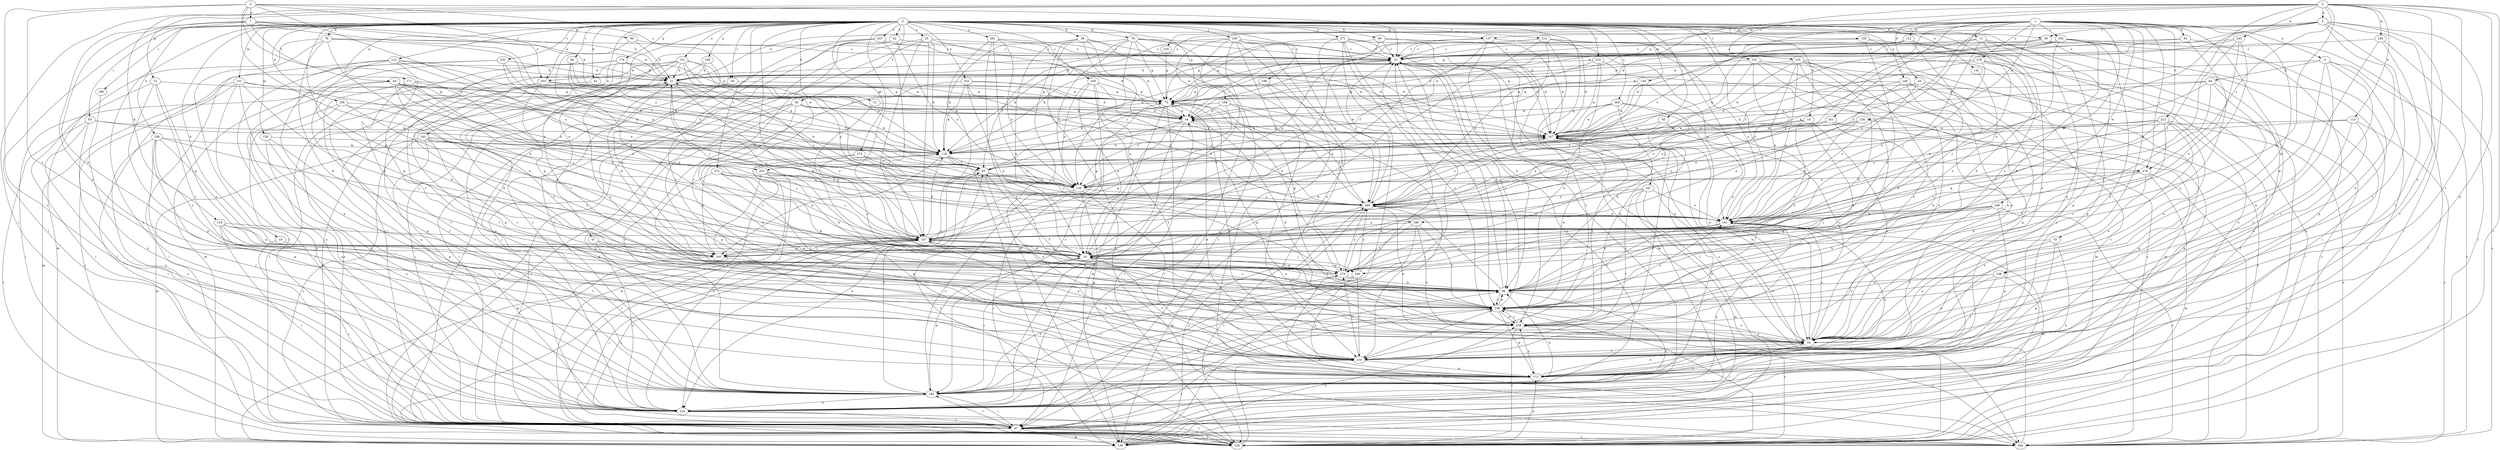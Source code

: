 strict digraph  {
0;
1;
2;
3;
4;
5;
7;
10;
11;
12;
16;
19;
21;
25;
29;
33;
42;
43;
44;
47;
54;
58;
60;
62;
63;
64;
65;
70;
72;
75;
76;
78;
80;
83;
84;
85;
86;
93;
94;
95;
97;
106;
107;
108;
112;
113;
116;
118;
123;
125;
128;
129;
130;
131;
134;
137;
138;
139;
140;
141;
143;
150;
151;
161;
168;
169;
171;
172;
176;
181;
183;
186;
188;
192;
193;
198;
200;
201;
203;
204;
207;
210;
212;
213;
214;
224;
231;
232;
235;
236;
238;
240;
244;
245;
246;
247;
252;
255;
256;
258;
261;
262;
269;
271;
272;
274;
276;
278;
279;
0 -> 11  [label=b];
0 -> 12  [label=b];
0 -> 16  [label=b];
0 -> 19  [label=b];
0 -> 25  [label=c];
0 -> 29  [label=c];
0 -> 42  [label=d];
0 -> 47  [label=e];
0 -> 54  [label=e];
0 -> 58  [label=f];
0 -> 60  [label=f];
0 -> 62  [label=f];
0 -> 63  [label=f];
0 -> 76  [label=h];
0 -> 78  [label=h];
0 -> 80  [label=h];
0 -> 93  [label=i];
0 -> 94  [label=i];
0 -> 95  [label=i];
0 -> 97  [label=i];
0 -> 106  [label=j];
0 -> 107  [label=j];
0 -> 108  [label=k];
0 -> 123  [label=l];
0 -> 125  [label=l];
0 -> 129  [label=m];
0 -> 130  [label=m];
0 -> 131  [label=m];
0 -> 134  [label=m];
0 -> 137  [label=m];
0 -> 140  [label=n];
0 -> 141  [label=n];
0 -> 143  [label=n];
0 -> 151  [label=o];
0 -> 168  [label=p];
0 -> 169  [label=p];
0 -> 171  [label=p];
0 -> 172  [label=p];
0 -> 176  [label=q];
0 -> 181  [label=q];
0 -> 183  [label=q];
0 -> 186  [label=r];
0 -> 188  [label=r];
0 -> 198  [label=s];
0 -> 200  [label=s];
0 -> 207  [label=t];
0 -> 210  [label=t];
0 -> 212  [label=t];
0 -> 224  [label=u];
0 -> 231  [label=v];
0 -> 232  [label=v];
0 -> 252  [label=x];
0 -> 255  [label=x];
0 -> 261  [label=y];
0 -> 262  [label=y];
0 -> 271  [label=z];
0 -> 272  [label=z];
0 -> 274  [label=z];
1 -> 4  [label=a];
1 -> 21  [label=b];
1 -> 70  [label=g];
1 -> 83  [label=h];
1 -> 112  [label=k];
1 -> 137  [label=m];
1 -> 138  [label=m];
1 -> 150  [label=n];
1 -> 161  [label=o];
1 -> 188  [label=r];
1 -> 192  [label=r];
1 -> 201  [label=s];
1 -> 203  [label=s];
1 -> 213  [label=t];
1 -> 224  [label=u];
1 -> 235  [label=v];
1 -> 238  [label=w];
1 -> 240  [label=w];
1 -> 269  [label=y];
1 -> 276  [label=z];
1 -> 278  [label=z];
2 -> 5  [label=a];
2 -> 43  [label=d];
2 -> 54  [label=e];
2 -> 72  [label=g];
2 -> 75  [label=g];
2 -> 97  [label=i];
2 -> 107  [label=j];
2 -> 113  [label=k];
2 -> 116  [label=k];
2 -> 125  [label=l];
2 -> 128  [label=l];
2 -> 172  [label=p];
2 -> 214  [label=t];
2 -> 244  [label=w];
2 -> 245  [label=w];
2 -> 246  [label=w];
2 -> 278  [label=z];
3 -> 7  [label=a];
3 -> 29  [label=c];
3 -> 33  [label=c];
3 -> 44  [label=d];
3 -> 107  [label=j];
3 -> 161  [label=o];
3 -> 193  [label=r];
3 -> 203  [label=s];
3 -> 236  [label=v];
4 -> 54  [label=e];
4 -> 75  [label=g];
4 -> 84  [label=h];
4 -> 97  [label=i];
4 -> 138  [label=m];
4 -> 204  [label=s];
4 -> 214  [label=t];
5 -> 44  [label=d];
5 -> 54  [label=e];
5 -> 63  [label=f];
5 -> 75  [label=g];
5 -> 97  [label=i];
5 -> 128  [label=l];
5 -> 150  [label=n];
5 -> 193  [label=r];
5 -> 214  [label=t];
5 -> 255  [label=x];
7 -> 21  [label=b];
7 -> 64  [label=f];
7 -> 85  [label=h];
7 -> 86  [label=h];
7 -> 255  [label=x];
7 -> 256  [label=x];
7 -> 258  [label=x];
7 -> 278  [label=z];
10 -> 21  [label=b];
10 -> 86  [label=h];
10 -> 107  [label=j];
10 -> 193  [label=r];
10 -> 214  [label=t];
10 -> 246  [label=w];
10 -> 247  [label=w];
10 -> 279  [label=z];
11 -> 33  [label=c];
11 -> 54  [label=e];
11 -> 107  [label=j];
11 -> 128  [label=l];
11 -> 172  [label=p];
11 -> 269  [label=y];
12 -> 10  [label=a];
12 -> 44  [label=d];
16 -> 54  [label=e];
16 -> 65  [label=f];
16 -> 86  [label=h];
16 -> 247  [label=w];
16 -> 279  [label=z];
19 -> 10  [label=a];
19 -> 97  [label=i];
21 -> 75  [label=g];
21 -> 97  [label=i];
21 -> 107  [label=j];
21 -> 193  [label=r];
21 -> 247  [label=w];
21 -> 269  [label=y];
25 -> 33  [label=c];
25 -> 97  [label=i];
25 -> 107  [label=j];
25 -> 118  [label=k];
25 -> 128  [label=l];
25 -> 247  [label=w];
25 -> 279  [label=z];
29 -> 75  [label=g];
29 -> 97  [label=i];
29 -> 204  [label=s];
33 -> 21  [label=b];
33 -> 86  [label=h];
33 -> 128  [label=l];
33 -> 150  [label=n];
33 -> 204  [label=s];
42 -> 75  [label=g];
42 -> 86  [label=h];
43 -> 75  [label=g];
43 -> 86  [label=h];
43 -> 97  [label=i];
43 -> 118  [label=k];
43 -> 161  [label=o];
44 -> 33  [label=c];
44 -> 107  [label=j];
44 -> 183  [label=q];
44 -> 214  [label=t];
44 -> 224  [label=u];
44 -> 247  [label=w];
47 -> 183  [label=q];
47 -> 214  [label=t];
47 -> 224  [label=u];
54 -> 75  [label=g];
54 -> 161  [label=o];
54 -> 193  [label=r];
54 -> 214  [label=t];
54 -> 236  [label=v];
54 -> 247  [label=w];
58 -> 10  [label=a];
58 -> 33  [label=c];
58 -> 44  [label=d];
58 -> 139  [label=m];
58 -> 204  [label=s];
58 -> 247  [label=w];
58 -> 269  [label=y];
60 -> 44  [label=d];
60 -> 54  [label=e];
60 -> 118  [label=k];
60 -> 128  [label=l];
60 -> 172  [label=p];
60 -> 193  [label=r];
60 -> 236  [label=v];
62 -> 33  [label=c];
62 -> 150  [label=n];
62 -> 193  [label=r];
62 -> 236  [label=v];
63 -> 33  [label=c];
63 -> 97  [label=i];
63 -> 128  [label=l];
63 -> 247  [label=w];
64 -> 10  [label=a];
64 -> 44  [label=d];
64 -> 75  [label=g];
64 -> 97  [label=i];
64 -> 107  [label=j];
64 -> 118  [label=k];
64 -> 150  [label=n];
64 -> 161  [label=o];
64 -> 183  [label=q];
65 -> 33  [label=c];
65 -> 54  [label=e];
65 -> 150  [label=n];
65 -> 224  [label=u];
65 -> 269  [label=y];
70 -> 10  [label=a];
70 -> 54  [label=e];
70 -> 172  [label=p];
70 -> 224  [label=u];
72 -> 75  [label=g];
72 -> 97  [label=i];
72 -> 172  [label=p];
72 -> 183  [label=q];
72 -> 236  [label=v];
75 -> 44  [label=d];
75 -> 128  [label=l];
75 -> 139  [label=m];
75 -> 150  [label=n];
76 -> 10  [label=a];
76 -> 21  [label=b];
76 -> 33  [label=c];
76 -> 65  [label=f];
76 -> 86  [label=h];
76 -> 97  [label=i];
76 -> 139  [label=m];
78 -> 10  [label=a];
78 -> 33  [label=c];
78 -> 65  [label=f];
78 -> 75  [label=g];
78 -> 97  [label=i];
78 -> 118  [label=k];
78 -> 150  [label=n];
78 -> 247  [label=w];
78 -> 279  [label=z];
80 -> 33  [label=c];
80 -> 75  [label=g];
80 -> 107  [label=j];
80 -> 247  [label=w];
80 -> 258  [label=x];
83 -> 33  [label=c];
83 -> 44  [label=d];
83 -> 172  [label=p];
83 -> 258  [label=x];
84 -> 54  [label=e];
84 -> 75  [label=g];
84 -> 118  [label=k];
84 -> 214  [label=t];
84 -> 247  [label=w];
84 -> 279  [label=z];
85 -> 21  [label=b];
85 -> 33  [label=c];
85 -> 150  [label=n];
86 -> 10  [label=a];
86 -> 33  [label=c];
86 -> 224  [label=u];
86 -> 236  [label=v];
86 -> 269  [label=y];
93 -> 97  [label=i];
93 -> 118  [label=k];
93 -> 128  [label=l];
93 -> 224  [label=u];
93 -> 247  [label=w];
94 -> 10  [label=a];
94 -> 21  [label=b];
94 -> 118  [label=k];
94 -> 247  [label=w];
95 -> 247  [label=w];
95 -> 258  [label=x];
95 -> 269  [label=y];
97 -> 33  [label=c];
97 -> 107  [label=j];
97 -> 118  [label=k];
97 -> 128  [label=l];
97 -> 139  [label=m];
97 -> 193  [label=r];
97 -> 204  [label=s];
97 -> 214  [label=t];
97 -> 236  [label=v];
106 -> 10  [label=a];
106 -> 33  [label=c];
106 -> 44  [label=d];
106 -> 54  [label=e];
106 -> 97  [label=i];
106 -> 118  [label=k];
106 -> 204  [label=s];
106 -> 214  [label=t];
106 -> 269  [label=y];
107 -> 10  [label=a];
107 -> 54  [label=e];
107 -> 75  [label=g];
107 -> 118  [label=k];
107 -> 183  [label=q];
107 -> 204  [label=s];
108 -> 10  [label=a];
108 -> 44  [label=d];
108 -> 161  [label=o];
108 -> 193  [label=r];
108 -> 224  [label=u];
112 -> 10  [label=a];
112 -> 33  [label=c];
112 -> 44  [label=d];
112 -> 86  [label=h];
112 -> 118  [label=k];
112 -> 236  [label=v];
113 -> 54  [label=e];
113 -> 204  [label=s];
113 -> 236  [label=v];
113 -> 247  [label=w];
113 -> 269  [label=y];
116 -> 10  [label=a];
116 -> 86  [label=h];
116 -> 97  [label=i];
116 -> 107  [label=j];
116 -> 214  [label=t];
116 -> 279  [label=z];
118 -> 65  [label=f];
118 -> 128  [label=l];
118 -> 183  [label=q];
118 -> 269  [label=y];
123 -> 21  [label=b];
123 -> 107  [label=j];
123 -> 118  [label=k];
123 -> 128  [label=l];
123 -> 193  [label=r];
123 -> 224  [label=u];
123 -> 236  [label=v];
125 -> 21  [label=b];
125 -> 54  [label=e];
125 -> 86  [label=h];
125 -> 139  [label=m];
125 -> 161  [label=o];
125 -> 236  [label=v];
125 -> 247  [label=w];
125 -> 258  [label=x];
125 -> 279  [label=z];
128 -> 21  [label=b];
128 -> 107  [label=j];
128 -> 172  [label=p];
128 -> 214  [label=t];
128 -> 236  [label=v];
129 -> 33  [label=c];
129 -> 128  [label=l];
129 -> 193  [label=r];
129 -> 279  [label=z];
130 -> 118  [label=k];
130 -> 172  [label=p];
130 -> 193  [label=r];
130 -> 224  [label=u];
131 -> 10  [label=a];
131 -> 54  [label=e];
131 -> 75  [label=g];
131 -> 128  [label=l];
131 -> 139  [label=m];
131 -> 150  [label=n];
131 -> 224  [label=u];
134 -> 10  [label=a];
134 -> 75  [label=g];
134 -> 247  [label=w];
134 -> 258  [label=x];
137 -> 10  [label=a];
137 -> 33  [label=c];
137 -> 86  [label=h];
137 -> 118  [label=k];
137 -> 161  [label=o];
137 -> 214  [label=t];
138 -> 54  [label=e];
138 -> 86  [label=h];
138 -> 97  [label=i];
138 -> 214  [label=t];
138 -> 236  [label=v];
139 -> 33  [label=c];
139 -> 65  [label=f];
139 -> 258  [label=x];
139 -> 269  [label=y];
140 -> 10  [label=a];
140 -> 54  [label=e];
140 -> 75  [label=g];
140 -> 204  [label=s];
140 -> 258  [label=x];
140 -> 269  [label=y];
141 -> 279  [label=z];
143 -> 107  [label=j];
143 -> 118  [label=k];
143 -> 139  [label=m];
143 -> 204  [label=s];
143 -> 224  [label=u];
143 -> 236  [label=v];
143 -> 269  [label=y];
143 -> 279  [label=z];
150 -> 21  [label=b];
150 -> 97  [label=i];
150 -> 172  [label=p];
150 -> 193  [label=r];
150 -> 214  [label=t];
150 -> 247  [label=w];
150 -> 269  [label=y];
151 -> 21  [label=b];
151 -> 97  [label=i];
151 -> 118  [label=k];
151 -> 128  [label=l];
151 -> 150  [label=n];
151 -> 161  [label=o];
151 -> 193  [label=r];
151 -> 258  [label=x];
151 -> 269  [label=y];
161 -> 107  [label=j];
161 -> 139  [label=m];
161 -> 236  [label=v];
161 -> 269  [label=y];
168 -> 21  [label=b];
168 -> 183  [label=q];
168 -> 258  [label=x];
169 -> 44  [label=d];
169 -> 118  [label=k];
169 -> 150  [label=n];
169 -> 214  [label=t];
169 -> 247  [label=w];
171 -> 65  [label=f];
171 -> 75  [label=g];
171 -> 97  [label=i];
171 -> 107  [label=j];
171 -> 172  [label=p];
171 -> 214  [label=t];
172 -> 54  [label=e];
172 -> 161  [label=o];
172 -> 193  [label=r];
172 -> 258  [label=x];
176 -> 21  [label=b];
176 -> 75  [label=g];
176 -> 139  [label=m];
176 -> 172  [label=p];
176 -> 204  [label=s];
176 -> 224  [label=u];
176 -> 236  [label=v];
181 -> 10  [label=a];
181 -> 97  [label=i];
181 -> 139  [label=m];
181 -> 161  [label=o];
181 -> 214  [label=t];
181 -> 269  [label=y];
183 -> 21  [label=b];
183 -> 97  [label=i];
183 -> 107  [label=j];
183 -> 118  [label=k];
183 -> 214  [label=t];
186 -> 224  [label=u];
188 -> 54  [label=e];
188 -> 107  [label=j];
188 -> 193  [label=r];
188 -> 236  [label=v];
188 -> 279  [label=z];
192 -> 21  [label=b];
192 -> 33  [label=c];
192 -> 54  [label=e];
192 -> 86  [label=h];
192 -> 128  [label=l];
192 -> 161  [label=o];
192 -> 224  [label=u];
192 -> 269  [label=y];
193 -> 10  [label=a];
193 -> 33  [label=c];
193 -> 65  [label=f];
193 -> 86  [label=h];
193 -> 97  [label=i];
193 -> 224  [label=u];
193 -> 279  [label=z];
198 -> 10  [label=a];
198 -> 54  [label=e];
198 -> 75  [label=g];
200 -> 10  [label=a];
200 -> 75  [label=g];
200 -> 150  [label=n];
200 -> 193  [label=r];
200 -> 214  [label=t];
200 -> 269  [label=y];
201 -> 65  [label=f];
201 -> 86  [label=h];
201 -> 150  [label=n];
201 -> 172  [label=p];
201 -> 247  [label=w];
203 -> 128  [label=l];
203 -> 139  [label=m];
203 -> 150  [label=n];
203 -> 172  [label=p];
203 -> 224  [label=u];
203 -> 269  [label=y];
204 -> 247  [label=w];
204 -> 279  [label=z];
207 -> 33  [label=c];
207 -> 107  [label=j];
207 -> 193  [label=r];
207 -> 224  [label=u];
207 -> 236  [label=v];
207 -> 247  [label=w];
210 -> 21  [label=b];
210 -> 65  [label=f];
210 -> 204  [label=s];
210 -> 247  [label=w];
210 -> 279  [label=z];
212 -> 33  [label=c];
212 -> 54  [label=e];
212 -> 107  [label=j];
212 -> 118  [label=k];
212 -> 139  [label=m];
212 -> 161  [label=o];
212 -> 247  [label=w];
212 -> 269  [label=y];
213 -> 54  [label=e];
213 -> 150  [label=n];
213 -> 161  [label=o];
213 -> 183  [label=q];
213 -> 204  [label=s];
213 -> 214  [label=t];
213 -> 236  [label=v];
213 -> 247  [label=w];
214 -> 75  [label=g];
214 -> 172  [label=p];
214 -> 236  [label=v];
214 -> 279  [label=z];
224 -> 44  [label=d];
224 -> 86  [label=h];
224 -> 97  [label=i];
224 -> 128  [label=l];
224 -> 161  [label=o];
224 -> 236  [label=v];
231 -> 21  [label=b];
231 -> 54  [label=e];
231 -> 107  [label=j];
231 -> 139  [label=m];
231 -> 161  [label=o];
231 -> 172  [label=p];
232 -> 21  [label=b];
232 -> 65  [label=f];
232 -> 86  [label=h];
232 -> 128  [label=l];
232 -> 150  [label=n];
235 -> 75  [label=g];
236 -> 33  [label=c];
236 -> 65  [label=f];
236 -> 86  [label=h];
236 -> 107  [label=j];
236 -> 128  [label=l];
236 -> 161  [label=o];
236 -> 172  [label=p];
236 -> 247  [label=w];
236 -> 258  [label=x];
238 -> 150  [label=n];
238 -> 161  [label=o];
238 -> 172  [label=p];
238 -> 247  [label=w];
238 -> 269  [label=y];
240 -> 86  [label=h];
240 -> 107  [label=j];
240 -> 161  [label=o];
240 -> 172  [label=p];
240 -> 183  [label=q];
240 -> 204  [label=s];
240 -> 214  [label=t];
244 -> 33  [label=c];
244 -> 204  [label=s];
244 -> 214  [label=t];
244 -> 236  [label=v];
245 -> 10  [label=a];
245 -> 33  [label=c];
245 -> 44  [label=d];
245 -> 107  [label=j];
245 -> 279  [label=z];
246 -> 33  [label=c];
246 -> 107  [label=j];
246 -> 172  [label=p];
246 -> 193  [label=r];
246 -> 214  [label=t];
246 -> 269  [label=y];
247 -> 118  [label=k];
247 -> 214  [label=t];
247 -> 224  [label=u];
247 -> 258  [label=x];
247 -> 269  [label=y];
252 -> 10  [label=a];
252 -> 44  [label=d];
252 -> 75  [label=g];
252 -> 118  [label=k];
252 -> 193  [label=r];
252 -> 269  [label=y];
255 -> 65  [label=f];
255 -> 75  [label=g];
255 -> 183  [label=q];
255 -> 214  [label=t];
256 -> 10  [label=a];
256 -> 107  [label=j];
256 -> 118  [label=k];
256 -> 172  [label=p];
256 -> 193  [label=r];
256 -> 224  [label=u];
256 -> 279  [label=z];
258 -> 44  [label=d];
258 -> 54  [label=e];
258 -> 75  [label=g];
258 -> 128  [label=l];
258 -> 204  [label=s];
258 -> 236  [label=v];
261 -> 33  [label=c];
261 -> 44  [label=d];
261 -> 54  [label=e];
261 -> 86  [label=h];
261 -> 150  [label=n];
261 -> 224  [label=u];
262 -> 44  [label=d];
262 -> 54  [label=e];
262 -> 86  [label=h];
262 -> 118  [label=k];
262 -> 247  [label=w];
262 -> 258  [label=x];
269 -> 33  [label=c];
269 -> 44  [label=d];
269 -> 54  [label=e];
269 -> 128  [label=l];
269 -> 139  [label=m];
269 -> 161  [label=o];
271 -> 33  [label=c];
271 -> 75  [label=g];
271 -> 161  [label=o];
271 -> 224  [label=u];
271 -> 236  [label=v];
271 -> 247  [label=w];
271 -> 258  [label=x];
271 -> 269  [label=y];
272 -> 86  [label=h];
272 -> 107  [label=j];
272 -> 150  [label=n];
272 -> 214  [label=t];
272 -> 258  [label=x];
274 -> 65  [label=f];
274 -> 86  [label=h];
274 -> 150  [label=n];
274 -> 279  [label=z];
276 -> 21  [label=b];
276 -> 65  [label=f];
276 -> 107  [label=j];
276 -> 128  [label=l];
276 -> 161  [label=o];
276 -> 204  [label=s];
278 -> 86  [label=h];
278 -> 139  [label=m];
278 -> 150  [label=n];
278 -> 161  [label=o];
278 -> 204  [label=s];
278 -> 214  [label=t];
279 -> 10  [label=a];
279 -> 75  [label=g];
279 -> 86  [label=h];
279 -> 269  [label=y];
}
